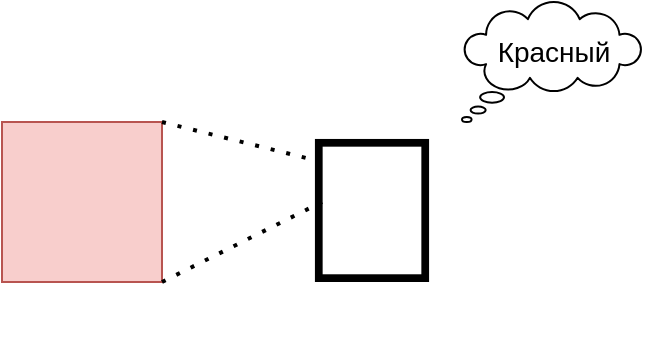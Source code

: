 <mxfile version="18.0.2" type="device"><diagram id="XMZcJAZhLctjY3Dr57YP" name="Page-1"><mxGraphModel dx="552" dy="357" grid="1" gridSize="10" guides="1" tooltips="1" connect="0" arrows="0" fold="1" page="1" pageScale="1" pageWidth="827" pageHeight="1169" math="0" shadow="0"><root><mxCell id="0"/><mxCell id="1" parent="0"/><mxCell id="1jmXDz88QmgMSYjN1pMM-1" value="" style="whiteSpace=wrap;html=1;aspect=fixed;fillColor=#f8cecc;strokeColor=#b85450;" vertex="1" parent="1"><mxGeometry x="160" y="240" width="80" height="80" as="geometry"/></mxCell><mxCell id="1jmXDz88QmgMSYjN1pMM-2" value="" style="whiteSpace=wrap;html=1;shape=mxgraph.basic.cloud_callout" vertex="1" parent="1"><mxGeometry x="390" y="180" width="90" height="60" as="geometry"/></mxCell><mxCell id="1jmXDz88QmgMSYjN1pMM-3" value="&lt;font style=&quot;font-size: 104px;&quot;&gt;🤖&lt;/font&gt;" style="text;html=1;strokeColor=none;fillColor=none;align=center;verticalAlign=middle;whiteSpace=wrap;rounded=0;" vertex="1" parent="1"><mxGeometry x="335" y="279" width="20" height="10" as="geometry"/></mxCell><mxCell id="1jmXDz88QmgMSYjN1pMM-5" value="&lt;div style=&quot;font-size: 14px;&quot;&gt;Красный&lt;/div&gt;" style="text;html=1;strokeColor=none;fillColor=none;align=center;verticalAlign=middle;whiteSpace=wrap;rounded=0;fontSize=14;" vertex="1" parent="1"><mxGeometry x="406" y="190" width="60" height="30" as="geometry"/></mxCell><mxCell id="1jmXDz88QmgMSYjN1pMM-6" value="" style="endArrow=none;dashed=1;html=1;dashPattern=1 3;strokeWidth=2;rounded=0;fontSize=14;exitX=1;exitY=1;exitDx=0;exitDy=0;" edge="1" parent="1" source="1jmXDz88QmgMSYjN1pMM-1"><mxGeometry width="50" height="50" relative="1" as="geometry"><mxPoint x="260" y="350" as="sourcePoint"/><mxPoint x="320" y="280" as="targetPoint"/></mxGeometry></mxCell><mxCell id="1jmXDz88QmgMSYjN1pMM-7" value="" style="endArrow=none;dashed=1;html=1;dashPattern=1 3;strokeWidth=2;rounded=0;fontSize=14;exitX=1;exitY=1;exitDx=0;exitDy=0;" edge="1" parent="1"><mxGeometry width="50" height="50" relative="1" as="geometry"><mxPoint x="240" y="240" as="sourcePoint"/><mxPoint x="320" y="260" as="targetPoint"/></mxGeometry></mxCell></root></mxGraphModel></diagram></mxfile>